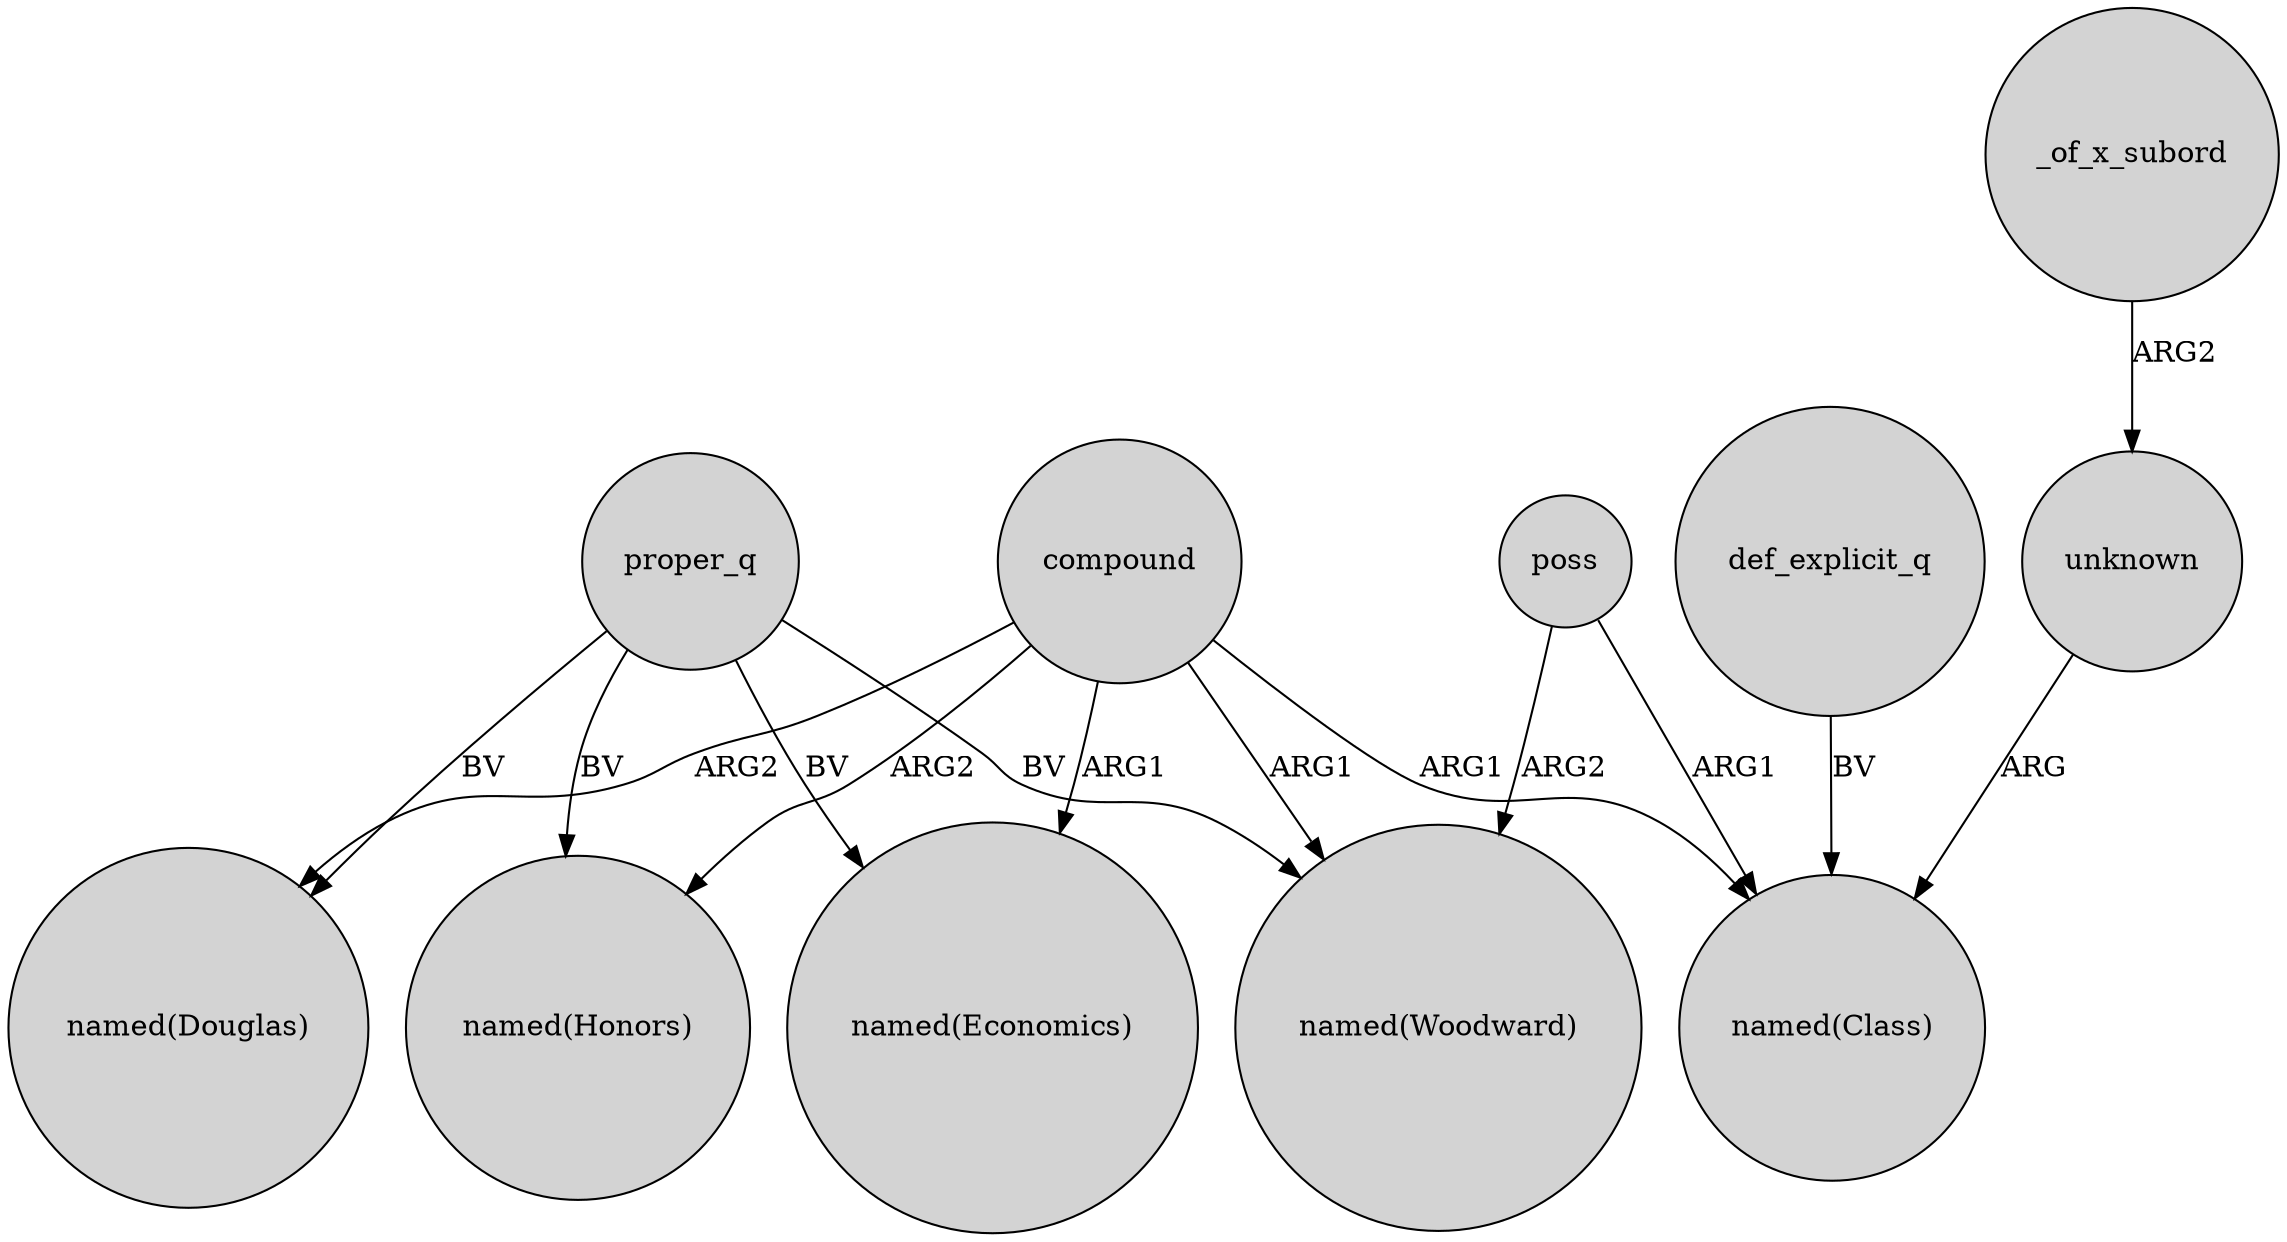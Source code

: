 digraph {
	node [shape=circle style=filled]
	compound -> "named(Economics)" [label=ARG1]
	def_explicit_q -> "named(Class)" [label=BV]
	compound -> "named(Douglas)" [label=ARG2]
	compound -> "named(Honors)" [label=ARG2]
	proper_q -> "named(Honors)" [label=BV]
	unknown -> "named(Class)" [label=ARG]
	proper_q -> "named(Woodward)" [label=BV]
	poss -> "named(Woodward)" [label=ARG2]
	_of_x_subord -> unknown [label=ARG2]
	compound -> "named(Woodward)" [label=ARG1]
	poss -> "named(Class)" [label=ARG1]
	proper_q -> "named(Economics)" [label=BV]
	compound -> "named(Class)" [label=ARG1]
	proper_q -> "named(Douglas)" [label=BV]
}

